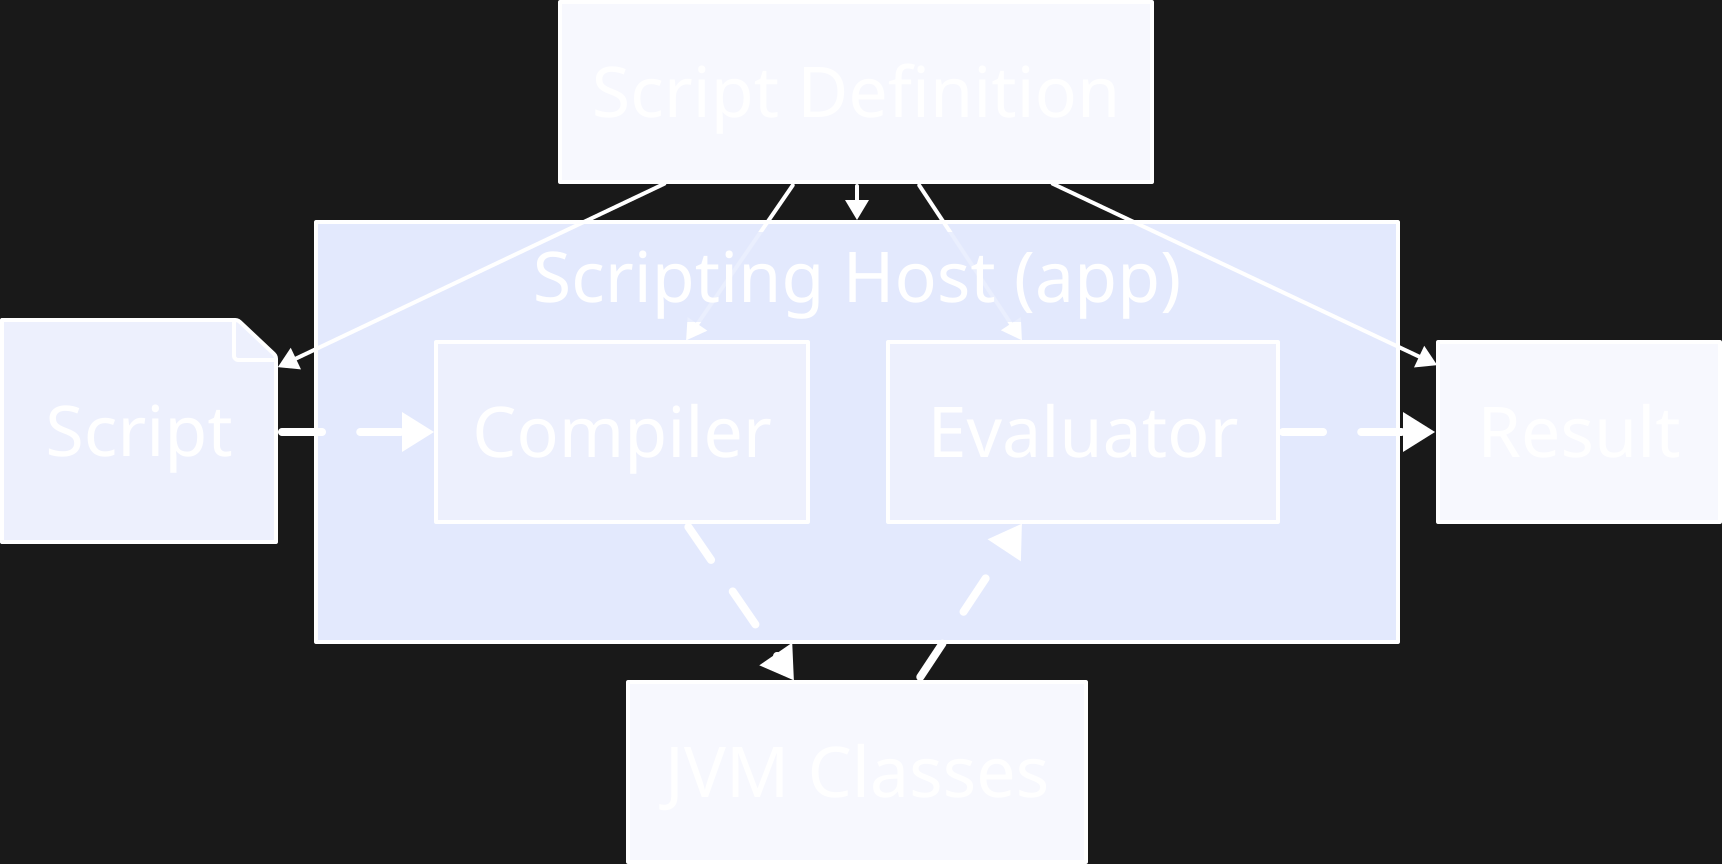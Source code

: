 direction: right
vars: {
  d2-config: {
    pad: 0
    theme-id: 200
    layout-engine: elk
    theme-overrides: {
      N1: "#ffffff"
      N7: "#191919"
      B1: "#ffffff"
    }
  }
}

**.style.font-size: 35
(** -> **)[*].style.stroke-width: 4

bytecode: JVM Classes {
  near: bottom-center
}

host: Scripting Host (app) {
  grid-columns: 2
  compiler: Compiler
  evaluator: Evaluator
}

script: Script {
  near: center-left
  shape: page
}

script -> host.compiler: {
  style.animated: true
}
host.compiler -> bytecode: {
  style.animated: true
}
bytecode -> host.evaluator: {
  style.animated: true
}

output: Result {
  near: center-right
  #   grid-columns: 1
  #   stdout
  #   "Runtime Objects"
}
host.evaluator -> output: {
  style.animated: true
}

scriptDef: Script Definition {
  near: top-center
  #   compilation: Compilation configuration
  #   host: Host configuration
  #   evaluation: Evaluation configuration
}

host.compiler <- scriptDef
host.evaluator <- scriptDef
host <- scriptDef
script <- scriptDef
output <- scriptDef

(* -> *)[*].style.stroke-width: 10
